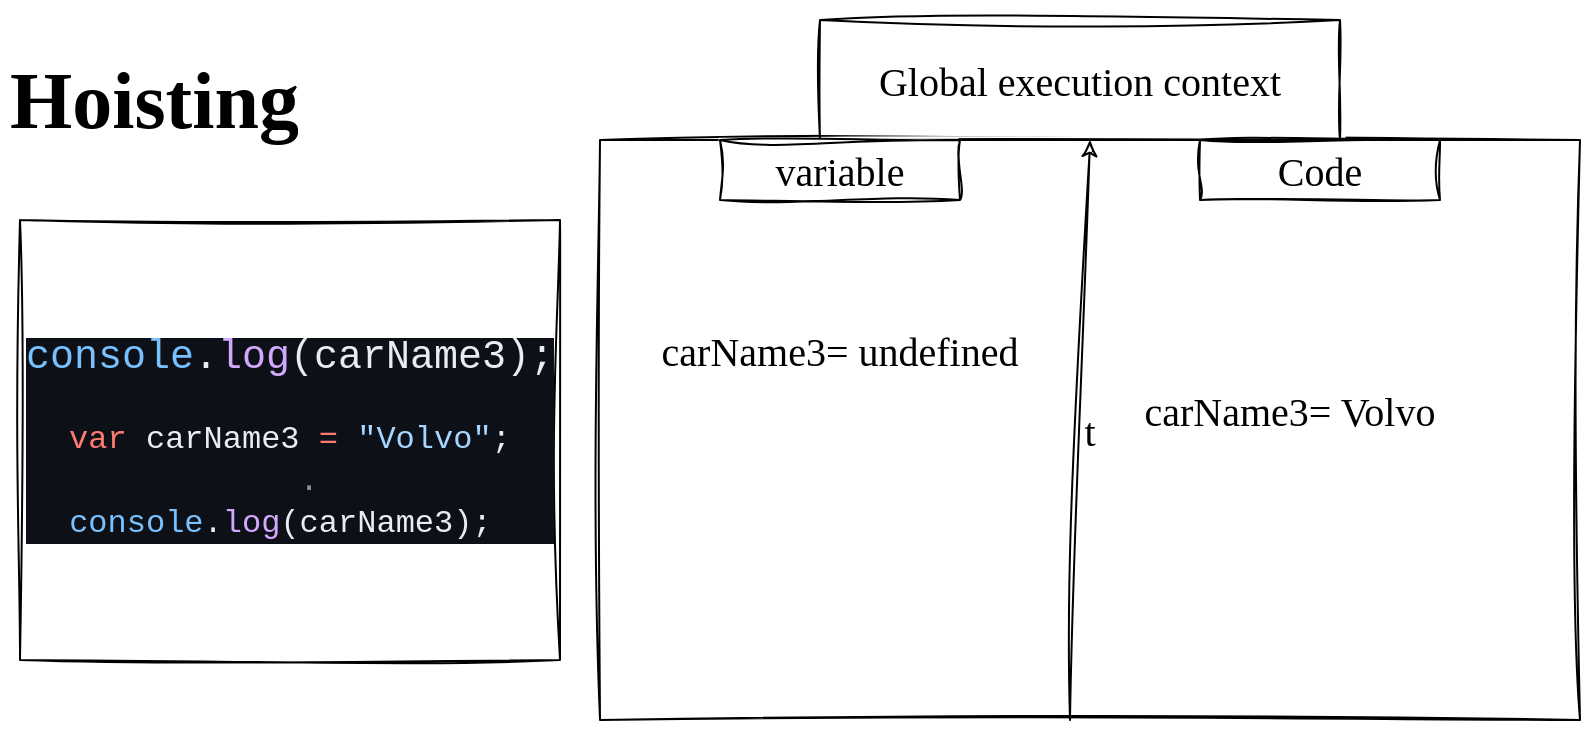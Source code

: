 <mxfile>
    <diagram id="BbMCG3jJo5Qy2htrxb48" name="Page-1">
        <mxGraphModel dx="1229" dy="1587" grid="1" gridSize="10" guides="1" tooltips="1" connect="1" arrows="1" fold="1" page="1" pageScale="1" pageWidth="850" pageHeight="1100" math="0" shadow="0">
            <root>
                <mxCell id="0"/>
                <mxCell id="1" parent="0"/>
                <mxCell id="2" value="t" style="whiteSpace=wrap;html=1;sketch=1;hachureGap=4;jiggle=2;curveFitting=1;fontFamily=Comic Sans MS;fontSize=20;" parent="1" vertex="1">
                    <mxGeometry x="300" y="60" width="490" height="290" as="geometry"/>
                </mxCell>
                <mxCell id="3" value="" style="edgeStyle=none;orthogonalLoop=1;jettySize=auto;html=1;sketch=1;hachureGap=4;jiggle=2;curveFitting=1;fontFamily=Architects Daughter;fontSource=https%3A%2F%2Ffonts.googleapis.com%2Fcss%3Ffamily%3DArchitects%2BDaughter;fontSize=16;entryX=0.5;entryY=0;entryDx=0;entryDy=0;" parent="1" source="2" target="2" edge="1">
                    <mxGeometry width="80" relative="1" as="geometry">
                        <mxPoint x="580" y="210" as="sourcePoint"/>
                        <mxPoint x="660" y="210" as="targetPoint"/>
                        <Array as="points">
                            <mxPoint x="535" y="350"/>
                        </Array>
                    </mxGeometry>
                </mxCell>
                <mxCell id="4" value="Global execution context" style="rounded=0;whiteSpace=wrap;html=1;sketch=1;hachureGap=4;jiggle=2;curveFitting=1;fontFamily=Comic Sans MS;fontSize=20;" parent="1" vertex="1">
                    <mxGeometry x="410" width="260" height="60" as="geometry"/>
                </mxCell>
                <mxCell id="5" value="Code" style="rounded=0;whiteSpace=wrap;html=1;sketch=1;hachureGap=4;jiggle=2;curveFitting=1;fontFamily=Comic Sans MS;fontSize=20;" parent="1" vertex="1">
                    <mxGeometry x="600" y="60" width="120" height="30" as="geometry"/>
                </mxCell>
                <mxCell id="6" value="variable" style="rounded=0;whiteSpace=wrap;html=1;sketch=1;hachureGap=4;jiggle=2;curveFitting=1;fontFamily=Comic Sans MS;fontSize=20;" parent="1" vertex="1">
                    <mxGeometry x="360" y="60" width="120" height="30" as="geometry"/>
                </mxCell>
                <mxCell id="8" value="&lt;div style=&quot;color: rgb(230, 237, 243); background-color: rgb(13, 17, 23); font-family: Consolas, &amp;quot;Courier New&amp;quot;, monospace; line-height: 19px;&quot;&gt;&lt;div style=&quot;&quot;&gt;&lt;font style=&quot;font-size: 20px;&quot;&gt;&lt;span style=&quot;color: rgb(121, 192, 255);&quot;&gt;console&lt;/span&gt;.&lt;span style=&quot;color: rgb(210, 168, 255);&quot;&gt;log&lt;/span&gt;(carName3);&lt;/font&gt;&lt;/div&gt;&lt;div style=&quot;&quot;&gt;&lt;font size=&quot;3&quot;&gt;&amp;nbsp;&lt;/font&gt;&lt;/div&gt;&lt;div style=&quot;&quot;&gt;&lt;font size=&quot;3&quot;&gt;&lt;span style=&quot;color: #ff7b72;&quot;&gt;var&lt;/span&gt; carName3 &lt;span style=&quot;color: #ff7b72;&quot;&gt;=&lt;/span&gt; &lt;span style=&quot;color: #a5d6ff;&quot;&gt;&quot;Volvo&quot;&lt;/span&gt;;&lt;/font&gt;&lt;/div&gt;&lt;div style=&quot;&quot;&gt;&lt;font size=&quot;3&quot;&gt;&amp;nbsp; &lt;span style=&quot;color: #8b949e;&quot;&gt;.&lt;/span&gt;&lt;/font&gt;&lt;/div&gt;&lt;div style=&quot;&quot;&gt;&lt;font size=&quot;3&quot;&gt;&lt;span style=&quot;color: rgb(121, 192, 255);&quot;&gt;console&lt;/span&gt;.&lt;span style=&quot;color: rgb(210, 168, 255);&quot;&gt;log&lt;/span&gt;(carName3);&amp;nbsp;&lt;/font&gt;&lt;/div&gt;&lt;/div&gt;" style="rounded=0;whiteSpace=wrap;html=1;sketch=1;hachureGap=4;jiggle=2;curveFitting=1;fontFamily=Comic Sans MS;fontSize=20;" parent="1" vertex="1">
                    <mxGeometry x="10" y="100" width="270" height="220" as="geometry"/>
                </mxCell>
                <mxCell id="9" value="&lt;h1&gt;Hoisting&lt;/h1&gt;" style="text;html=1;strokeColor=none;fillColor=none;spacing=5;spacingTop=-20;whiteSpace=wrap;overflow=hidden;rounded=0;sketch=1;hachureGap=4;jiggle=2;curveFitting=1;fontFamily=Comic Sans MS;fontSize=20;" parent="1" vertex="1">
                    <mxGeometry width="190" height="70" as="geometry"/>
                </mxCell>
                <mxCell id="10" value="carName3= undefined" style="text;html=1;strokeColor=none;fillColor=none;align=center;verticalAlign=middle;whiteSpace=wrap;rounded=0;sketch=1;hachureGap=4;jiggle=2;curveFitting=1;fontFamily=Comic Sans MS;fontSize=20;" parent="1" vertex="1">
                    <mxGeometry x="300" y="150" width="240" height="30" as="geometry"/>
                </mxCell>
                <mxCell id="11" value="carName3= Volvo" style="text;html=1;strokeColor=none;fillColor=none;align=center;verticalAlign=middle;whiteSpace=wrap;rounded=0;sketch=1;hachureGap=4;jiggle=2;curveFitting=1;fontFamily=Comic Sans MS;fontSize=20;" parent="1" vertex="1">
                    <mxGeometry x="550" y="180" width="190" height="30" as="geometry"/>
                </mxCell>
            </root>
        </mxGraphModel>
    </diagram>
    <diagram id="ARxWx-3CmkOfrql0OkOb" name="Page-2">
        <mxGraphModel dx="777" dy="357" grid="1" gridSize="10" guides="1" tooltips="1" connect="1" arrows="1" fold="1" page="1" pageScale="1" pageWidth="850" pageHeight="1100" math="0" shadow="0">
            <root>
                <mxCell id="0"/>
                <mxCell id="1" parent="0"/>
            </root>
        </mxGraphModel>
    </diagram>
</mxfile>